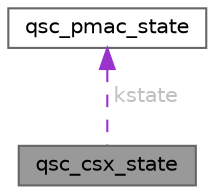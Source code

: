 digraph "qsc_csx_state"
{
 // LATEX_PDF_SIZE
  bgcolor="transparent";
  edge [fontname=Helvetica,fontsize=10,labelfontname=Helvetica,labelfontsize=10];
  node [fontname=Helvetica,fontsize=10,shape=box,height=0.2,width=0.4];
  Node1 [id="Node000001",label="qsc_csx_state",height=0.2,width=0.4,color="gray40", fillcolor="grey60", style="filled", fontcolor="black",tooltip="The internal state structure containing the round-key array."];
  Node2 -> Node1 [id="edge1_Node000001_Node000002",dir="back",color="darkorchid3",style="dashed",tooltip=" ",label=" kstate",fontcolor="grey" ];
  Node2 [id="Node000002",label="qsc_pmac_state",height=0.2,width=0.4,color="gray40", fillcolor="white", style="filled",URL="$structqsc__pmac__state.html",tooltip="The pmac state."];
}

